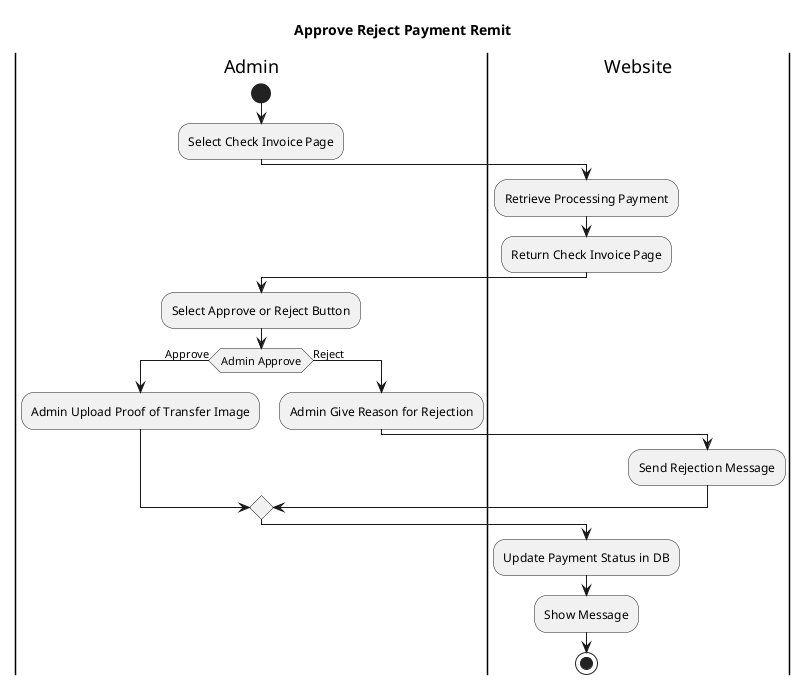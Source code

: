@startuml
title Approve Reject Payment Remit
|Admin|
start
    :Select Check Invoice Page;
|Website|
    :Retrieve Processing Payment;
    :Return Check Invoice Page;
|Admin|
    :Select Approve or Reject Button;    
if (Admin Approve) is (Approve) then
    :Admin Upload Proof of Transfer Image;
else (Reject)
    :Admin Give Reason for Rejection;
|Website|
    :Send Rejection Message;
endif
    :Update Payment Status in DB;
    :Show Message;
stop
@enduml